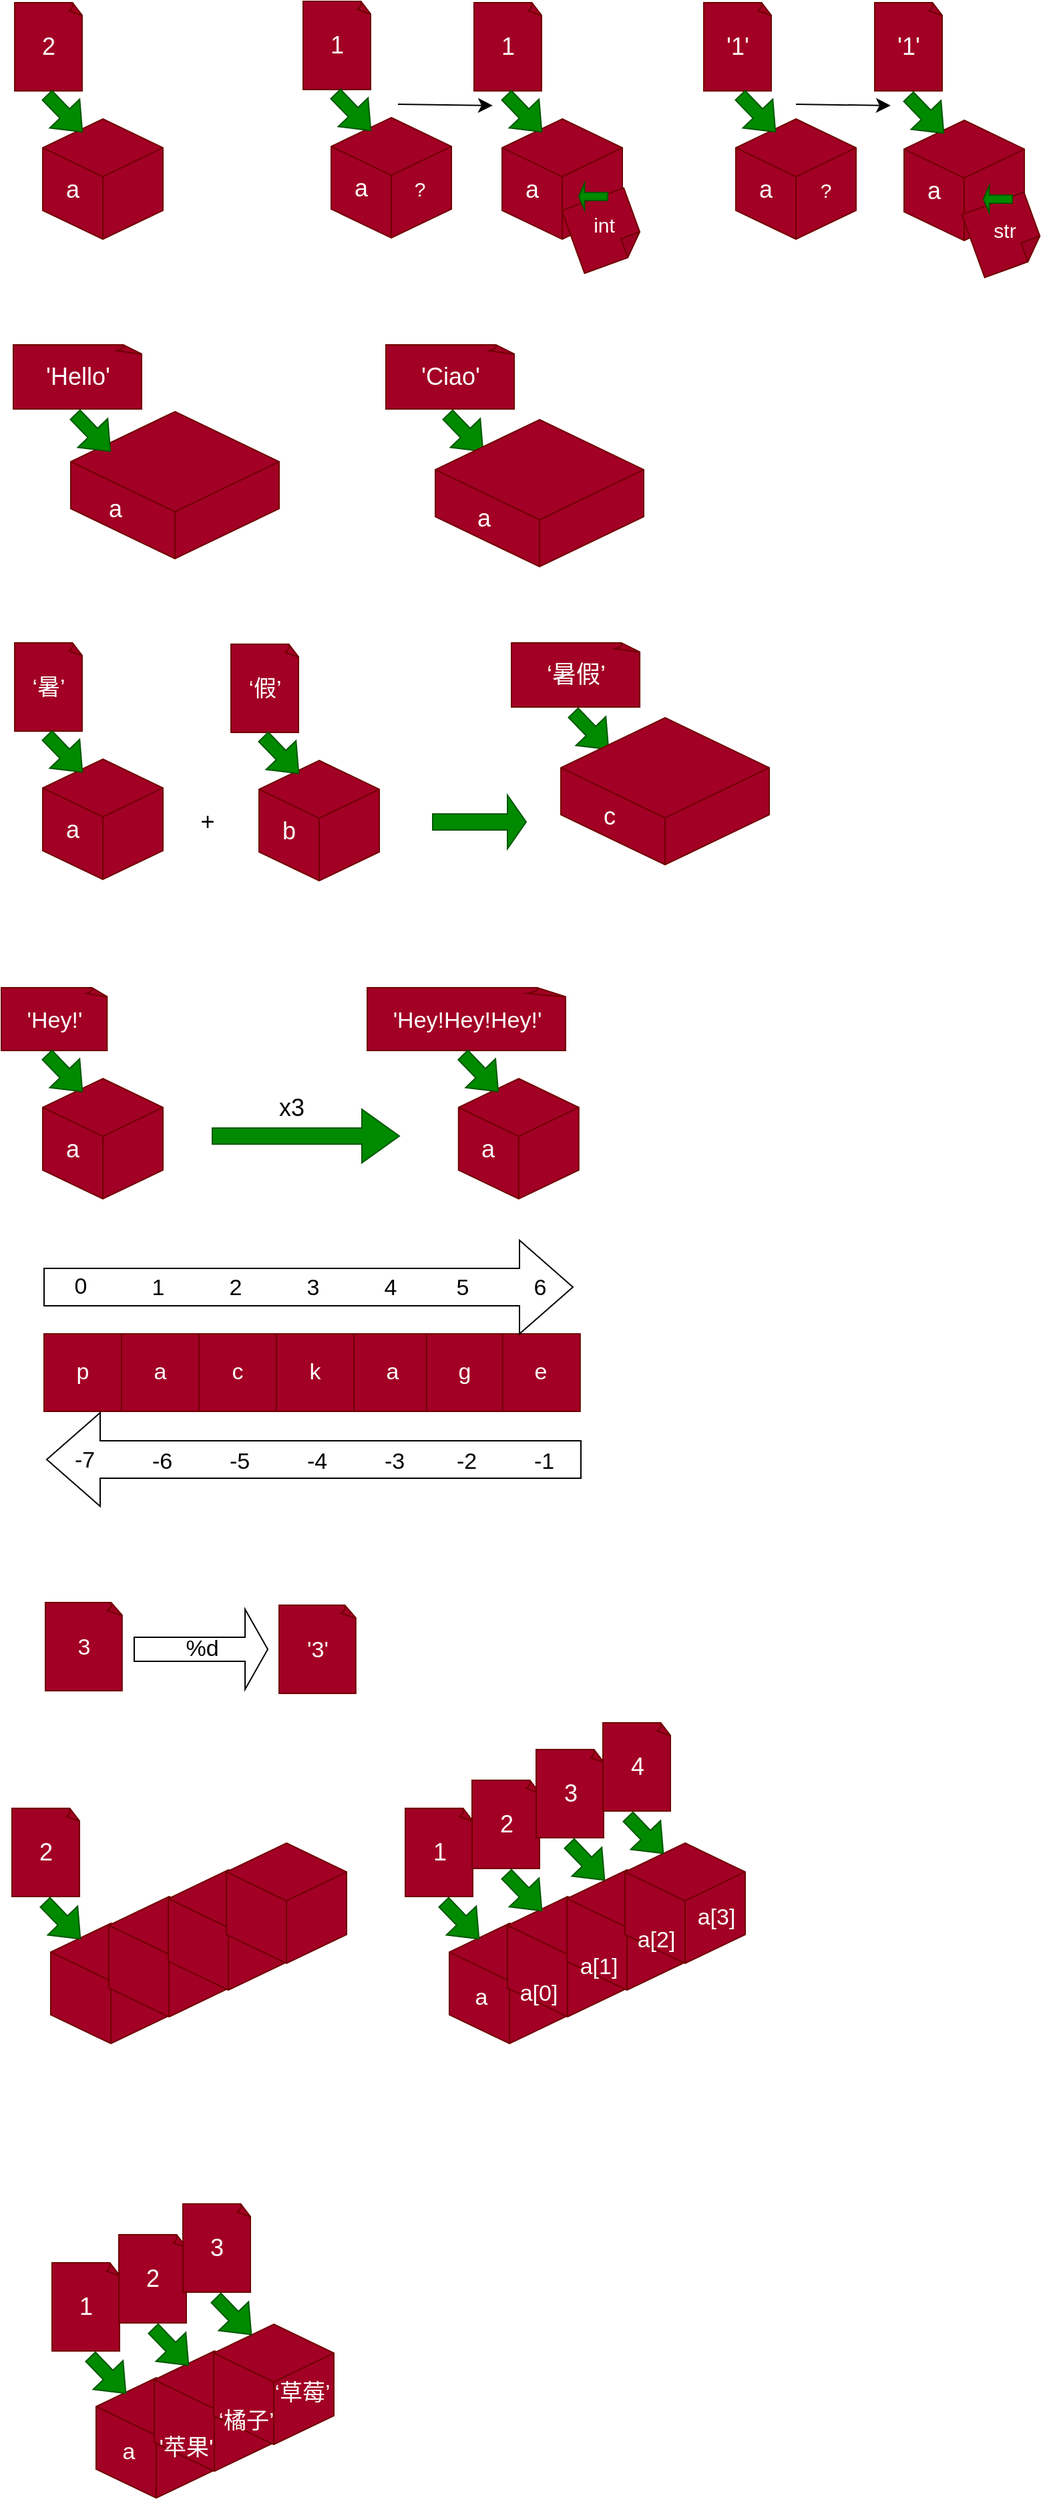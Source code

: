 <mxfile version="17.2.6" type="github">
  <diagram id="T38JOAnIJliRwvP2kSUj" name="Page-1">
    <mxGraphModel dx="933" dy="487" grid="1" gridSize="10" guides="1" tooltips="1" connect="1" arrows="1" fold="1" page="1" pageScale="1" pageWidth="850" pageHeight="1100" math="0" shadow="0">
      <root>
        <mxCell id="0" />
        <mxCell id="1" parent="0" />
        <mxCell id="K2Y_065a5s43qrwbfFkS-1" value="" style="html=1;whiteSpace=wrap;shape=isoCube2;backgroundOutline=1;isoAngle=15;fillColor=#a20025;strokeColor=#6F0000;fontColor=#ffffff;" parent="1" vertex="1">
          <mxGeometry x="63" y="90" width="90" height="90" as="geometry" />
        </mxCell>
        <mxCell id="K2Y_065a5s43qrwbfFkS-2" value="&lt;font style=&quot;font-size: 18px&quot; color=&quot;#ffffff&quot;&gt;a&lt;/font&gt;" style="text;html=1;resizable=0;autosize=1;align=center;verticalAlign=middle;points=[];fillColor=none;strokeColor=none;rounded=0;" parent="1" vertex="1">
          <mxGeometry x="70" y="133" width="30" height="20" as="geometry" />
        </mxCell>
        <mxCell id="K2Y_065a5s43qrwbfFkS-3" value="2" style="whiteSpace=wrap;html=1;shape=mxgraph.basic.document;fontSize=18;fillColor=#a20025;strokeColor=#6F0000;fontColor=#ffffff;" parent="1" vertex="1">
          <mxGeometry x="42" y="3" width="51" height="66" as="geometry" />
        </mxCell>
        <mxCell id="K2Y_065a5s43qrwbfFkS-6" value="" style="shape=flexArrow;endArrow=classic;html=1;rounded=0;fontSize=18;fillColor=#008a00;strokeColor=#005700;" parent="1" edge="1">
          <mxGeometry width="50" height="50" relative="1" as="geometry">
            <mxPoint x="66" y="72" as="sourcePoint" />
            <mxPoint x="93" y="100" as="targetPoint" />
          </mxGeometry>
        </mxCell>
        <mxCell id="K2Y_065a5s43qrwbfFkS-8" value="" style="html=1;whiteSpace=wrap;shape=isoCube2;backgroundOutline=1;isoAngle=15;fillColor=#a20025;strokeColor=#6F0000;fontColor=#ffffff;" parent="1" vertex="1">
          <mxGeometry x="279" y="89" width="90" height="90" as="geometry" />
        </mxCell>
        <mxCell id="K2Y_065a5s43qrwbfFkS-9" value="&lt;font style=&quot;font-size: 18px&quot; color=&quot;#ffffff&quot;&gt;a&lt;/font&gt;" style="text;html=1;resizable=0;autosize=1;align=center;verticalAlign=middle;points=[];fillColor=none;strokeColor=none;rounded=0;" parent="1" vertex="1">
          <mxGeometry x="286" y="132" width="30" height="20" as="geometry" />
        </mxCell>
        <mxCell id="K2Y_065a5s43qrwbfFkS-10" value="1" style="whiteSpace=wrap;html=1;shape=mxgraph.basic.document;fontSize=18;fillColor=#a20025;strokeColor=#6F0000;fontColor=#ffffff;" parent="1" vertex="1">
          <mxGeometry x="258" y="2" width="51" height="66" as="geometry" />
        </mxCell>
        <mxCell id="K2Y_065a5s43qrwbfFkS-11" value="" style="shape=flexArrow;endArrow=classic;html=1;rounded=0;fontSize=18;fillColor=#008a00;strokeColor=#005700;" parent="1" edge="1">
          <mxGeometry width="50" height="50" relative="1" as="geometry">
            <mxPoint x="282" y="71" as="sourcePoint" />
            <mxPoint x="309" y="99" as="targetPoint" />
          </mxGeometry>
        </mxCell>
        <mxCell id="K2Y_065a5s43qrwbfFkS-12" value="" style="html=1;whiteSpace=wrap;shape=isoCube2;backgroundOutline=1;isoAngle=15;fillColor=#a20025;strokeColor=#6F0000;fontColor=#ffffff;" parent="1" vertex="1">
          <mxGeometry x="582" y="90" width="90" height="90" as="geometry" />
        </mxCell>
        <mxCell id="K2Y_065a5s43qrwbfFkS-13" value="&lt;font style=&quot;font-size: 18px&quot; color=&quot;#ffffff&quot;&gt;a&lt;/font&gt;" style="text;html=1;resizable=0;autosize=1;align=center;verticalAlign=middle;points=[];fillColor=none;strokeColor=none;rounded=0;" parent="1" vertex="1">
          <mxGeometry x="589" y="133" width="30" height="20" as="geometry" />
        </mxCell>
        <mxCell id="K2Y_065a5s43qrwbfFkS-14" value="&#39;1&#39;" style="whiteSpace=wrap;html=1;shape=mxgraph.basic.document;fontSize=18;fillColor=#a20025;strokeColor=#6F0000;fontColor=#ffffff;" parent="1" vertex="1">
          <mxGeometry x="558" y="3" width="51" height="66" as="geometry" />
        </mxCell>
        <mxCell id="K2Y_065a5s43qrwbfFkS-15" value="" style="shape=flexArrow;endArrow=classic;html=1;rounded=0;fontSize=18;fillColor=#008a00;strokeColor=#005700;" parent="1" edge="1">
          <mxGeometry width="50" height="50" relative="1" as="geometry">
            <mxPoint x="585" y="72" as="sourcePoint" />
            <mxPoint x="612" y="100" as="targetPoint" />
          </mxGeometry>
        </mxCell>
        <mxCell id="K2Y_065a5s43qrwbfFkS-17" value="&lt;font color=&quot;#ffffff&quot;&gt;&lt;span style=&quot;font-size: 18px&quot;&gt;&lt;sup&gt;?&lt;/sup&gt;&lt;/span&gt;&lt;/font&gt;" style="text;html=1;resizable=0;autosize=1;align=center;verticalAlign=middle;points=[];fillColor=none;strokeColor=none;rounded=0;" parent="1" vertex="1">
          <mxGeometry x="335" y="132" width="20" height="30" as="geometry" />
        </mxCell>
        <mxCell id="K2Y_065a5s43qrwbfFkS-18" value="&lt;font color=&quot;#ffffff&quot;&gt;&lt;span style=&quot;font-size: 18px&quot;&gt;&lt;sup&gt;?&lt;/sup&gt;&lt;/span&gt;&lt;/font&gt;" style="text;html=1;resizable=0;autosize=1;align=center;verticalAlign=middle;points=[];fillColor=none;strokeColor=none;rounded=0;" parent="1" vertex="1">
          <mxGeometry x="639" y="133" width="20" height="30" as="geometry" />
        </mxCell>
        <mxCell id="K2Y_065a5s43qrwbfFkS-19" value="" style="html=1;whiteSpace=wrap;shape=isoCube2;backgroundOutline=1;isoAngle=15;fillColor=#a20025;strokeColor=#6F0000;fontColor=#ffffff;" parent="1" vertex="1">
          <mxGeometry x="407" y="90" width="90" height="90" as="geometry" />
        </mxCell>
        <mxCell id="K2Y_065a5s43qrwbfFkS-20" value="&lt;font style=&quot;font-size: 18px&quot; color=&quot;#ffffff&quot;&gt;a&lt;/font&gt;" style="text;html=1;resizable=0;autosize=1;align=center;verticalAlign=middle;points=[];fillColor=none;strokeColor=none;rounded=0;" parent="1" vertex="1">
          <mxGeometry x="414" y="133" width="30" height="20" as="geometry" />
        </mxCell>
        <mxCell id="K2Y_065a5s43qrwbfFkS-21" value="1" style="whiteSpace=wrap;html=1;shape=mxgraph.basic.document;fontSize=18;fillColor=#a20025;strokeColor=#6F0000;fontColor=#ffffff;" parent="1" vertex="1">
          <mxGeometry x="386" y="3" width="51" height="66" as="geometry" />
        </mxCell>
        <mxCell id="K2Y_065a5s43qrwbfFkS-22" value="" style="shape=flexArrow;endArrow=classic;html=1;rounded=0;fontSize=18;fillColor=#008a00;strokeColor=#005700;" parent="1" edge="1">
          <mxGeometry width="50" height="50" relative="1" as="geometry">
            <mxPoint x="410" y="72" as="sourcePoint" />
            <mxPoint x="437" y="100" as="targetPoint" />
          </mxGeometry>
        </mxCell>
        <mxCell id="K2Y_065a5s43qrwbfFkS-24" value="" style="shape=note;whiteSpace=wrap;html=1;backgroundOutline=1;darkOpacity=0.05;fontSize=18;fontColor=#ffffff;rotation=70;size=15;fillColor=#a20025;strokeColor=#6F0000;" parent="1" vertex="1">
          <mxGeometry x="458.4" y="148.88" width="50" height="49.41" as="geometry" />
        </mxCell>
        <mxCell id="K2Y_065a5s43qrwbfFkS-25" value="&lt;font color=&quot;#ffffff&quot;&gt;&lt;span style=&quot;font-size: 18px&quot;&gt;&lt;sup&gt;int&lt;/sup&gt;&lt;/span&gt;&lt;/font&gt;" style="text;html=1;resizable=0;autosize=1;align=center;verticalAlign=middle;points=[];fillColor=none;strokeColor=none;rounded=0;" parent="1" vertex="1">
          <mxGeometry x="468.4" y="158.59" width="30" height="30" as="geometry" />
        </mxCell>
        <mxCell id="K2Y_065a5s43qrwbfFkS-27" value="" style="html=1;whiteSpace=wrap;shape=isoCube2;backgroundOutline=1;isoAngle=15;fillColor=#a20025;strokeColor=#6F0000;fontColor=#ffffff;" parent="1" vertex="1">
          <mxGeometry x="708" y="91" width="90" height="90" as="geometry" />
        </mxCell>
        <mxCell id="K2Y_065a5s43qrwbfFkS-28" value="&lt;font style=&quot;font-size: 18px&quot; color=&quot;#ffffff&quot;&gt;a&lt;/font&gt;" style="text;html=1;resizable=0;autosize=1;align=center;verticalAlign=middle;points=[];fillColor=none;strokeColor=none;rounded=0;" parent="1" vertex="1">
          <mxGeometry x="715" y="134" width="30" height="20" as="geometry" />
        </mxCell>
        <mxCell id="K2Y_065a5s43qrwbfFkS-29" value="&#39;1&#39;" style="whiteSpace=wrap;html=1;shape=mxgraph.basic.document;fontSize=18;fillColor=#a20025;strokeColor=#6F0000;fontColor=#ffffff;" parent="1" vertex="1">
          <mxGeometry x="686" y="3" width="51" height="66" as="geometry" />
        </mxCell>
        <mxCell id="K2Y_065a5s43qrwbfFkS-30" value="" style="shape=flexArrow;endArrow=classic;html=1;rounded=0;fontSize=18;fillColor=#008a00;strokeColor=#005700;" parent="1" edge="1">
          <mxGeometry width="50" height="50" relative="1" as="geometry">
            <mxPoint x="711" y="73" as="sourcePoint" />
            <mxPoint x="738" y="101" as="targetPoint" />
          </mxGeometry>
        </mxCell>
        <mxCell id="K2Y_065a5s43qrwbfFkS-32" value="&lt;font color=&quot;#ffffff&quot;&gt;&lt;span style=&quot;font-size: 18px&quot;&gt;&lt;sup&gt;str&lt;/sup&gt;&lt;/span&gt;&lt;/font&gt;" style="text;html=1;resizable=0;autosize=1;align=center;verticalAlign=middle;points=[];fillColor=none;strokeColor=none;rounded=0;" parent="1" vertex="1">
          <mxGeometry x="768" y="162.29" width="30" height="30" as="geometry" />
        </mxCell>
        <mxCell id="K2Y_065a5s43qrwbfFkS-33" value="" style="shape=note;whiteSpace=wrap;html=1;backgroundOutline=1;darkOpacity=0.05;fontSize=18;fontColor=#ffffff;rotation=70;size=15;fillColor=#a20025;strokeColor=#6F0000;" parent="1" vertex="1">
          <mxGeometry x="758" y="152" width="50" height="49.41" as="geometry" />
        </mxCell>
        <mxCell id="K2Y_065a5s43qrwbfFkS-34" value="&lt;font color=&quot;#ffffff&quot;&gt;&lt;span style=&quot;font-size: 18px&quot;&gt;&lt;sup&gt;str&lt;/sup&gt;&lt;/span&gt;&lt;/font&gt;" style="text;html=1;resizable=0;autosize=1;align=center;verticalAlign=middle;points=[];fillColor=none;strokeColor=none;rounded=0;" parent="1" vertex="1">
          <mxGeometry x="768" y="163" width="30" height="30" as="geometry" />
        </mxCell>
        <mxCell id="K2Y_065a5s43qrwbfFkS-36" value="" style="endArrow=classic;html=1;rounded=0;fontSize=18;fontColor=#FFFFFF;endSize=8;startSize=17;jumpSize=16;" parent="1" edge="1">
          <mxGeometry width="50" height="50" relative="1" as="geometry">
            <mxPoint x="329" y="79" as="sourcePoint" />
            <mxPoint x="400" y="80" as="targetPoint" />
            <Array as="points">
              <mxPoint x="329" y="79" />
            </Array>
          </mxGeometry>
        </mxCell>
        <mxCell id="K2Y_065a5s43qrwbfFkS-38" value="" style="endArrow=classic;html=1;rounded=0;fontSize=18;fontColor=#FFFFFF;endSize=8;startSize=17;jumpSize=16;" parent="1" edge="1">
          <mxGeometry width="50" height="50" relative="1" as="geometry">
            <mxPoint x="627" y="79" as="sourcePoint" />
            <mxPoint x="698" y="80" as="targetPoint" />
            <Array as="points">
              <mxPoint x="627" y="79" />
            </Array>
          </mxGeometry>
        </mxCell>
        <mxCell id="K2Y_065a5s43qrwbfFkS-41" value="" style="shape=singleArrow;direction=west;whiteSpace=wrap;html=1;fontSize=18;fontColor=#ffffff;strokeWidth=1;fillColor=#008a00;strokeColor=#005700;" parent="1" vertex="1">
          <mxGeometry x="464.4" y="138" width="21.6" height="20" as="geometry" />
        </mxCell>
        <mxCell id="K2Y_065a5s43qrwbfFkS-42" value="" style="shape=singleArrow;direction=west;whiteSpace=wrap;html=1;fontSize=18;fontColor=#ffffff;strokeWidth=1;fillColor=#008a00;strokeColor=#005700;" parent="1" vertex="1">
          <mxGeometry x="767.4" y="140" width="21.6" height="20" as="geometry" />
        </mxCell>
        <mxCell id="K2Y_065a5s43qrwbfFkS-43" value="" style="html=1;whiteSpace=wrap;shape=isoCube2;backgroundOutline=1;isoAngle=15;fillColor=#a20025;strokeColor=#6F0000;fontColor=#ffffff;" parent="1" vertex="1">
          <mxGeometry x="84" y="309" width="156" height="110" as="geometry" />
        </mxCell>
        <mxCell id="K2Y_065a5s43qrwbfFkS-44" value="&lt;font style=&quot;font-size: 18px&quot; color=&quot;#ffffff&quot;&gt;a&lt;/font&gt;" style="text;html=1;resizable=0;autosize=1;align=center;verticalAlign=middle;points=[];fillColor=none;strokeColor=none;rounded=0;" parent="1" vertex="1">
          <mxGeometry x="102" y="372" width="30" height="20" as="geometry" />
        </mxCell>
        <mxCell id="K2Y_065a5s43qrwbfFkS-45" value="&#39;Hello&#39;" style="whiteSpace=wrap;html=1;shape=mxgraph.basic.document;fontSize=18;fillColor=#a20025;strokeColor=#6F0000;fontColor=#ffffff;" parent="1" vertex="1">
          <mxGeometry x="41" y="259" width="97" height="48" as="geometry" />
        </mxCell>
        <mxCell id="K2Y_065a5s43qrwbfFkS-46" value="" style="shape=flexArrow;endArrow=classic;html=1;rounded=0;fontSize=18;fillColor=#008a00;strokeColor=#005700;" parent="1" edge="1">
          <mxGeometry width="50" height="50" relative="1" as="geometry">
            <mxPoint x="87" y="311" as="sourcePoint" />
            <mxPoint x="114" y="339" as="targetPoint" />
          </mxGeometry>
        </mxCell>
        <mxCell id="K2Y_065a5s43qrwbfFkS-50" value="" style="shape=flexArrow;endArrow=classic;html=1;rounded=0;fontSize=18;fillColor=#008a00;strokeColor=#005700;" parent="1" edge="1">
          <mxGeometry width="50" height="50" relative="1" as="geometry">
            <mxPoint x="366" y="311" as="sourcePoint" />
            <mxPoint x="393" y="339" as="targetPoint" />
          </mxGeometry>
        </mxCell>
        <mxCell id="K2Y_065a5s43qrwbfFkS-51" value="" style="html=1;whiteSpace=wrap;shape=isoCube2;backgroundOutline=1;isoAngle=15;fillColor=#a20025;strokeColor=#6F0000;fontColor=#ffffff;" parent="1" vertex="1">
          <mxGeometry x="357" y="315" width="156" height="110" as="geometry" />
        </mxCell>
        <mxCell id="K2Y_065a5s43qrwbfFkS-52" value="&lt;font style=&quot;font-size: 18px&quot; color=&quot;#ffffff&quot;&gt;a&lt;/font&gt;" style="text;html=1;resizable=0;autosize=1;align=center;verticalAlign=middle;points=[];fillColor=none;strokeColor=none;rounded=0;" parent="1" vertex="1">
          <mxGeometry x="378" y="379" width="30" height="20" as="geometry" />
        </mxCell>
        <mxCell id="K2Y_065a5s43qrwbfFkS-54" value="&#39;Ciao&#39;" style="whiteSpace=wrap;html=1;shape=mxgraph.basic.document;fontSize=18;fillColor=#a20025;strokeColor=#6F0000;fontColor=#ffffff;" parent="1" vertex="1">
          <mxGeometry x="320" y="259" width="97" height="48" as="geometry" />
        </mxCell>
        <mxCell id="K2Y_065a5s43qrwbfFkS-55" value="" style="html=1;whiteSpace=wrap;shape=isoCube2;backgroundOutline=1;isoAngle=15;fillColor=#a20025;strokeColor=#6F0000;fontColor=#ffffff;" parent="1" vertex="1">
          <mxGeometry x="63" y="569" width="90" height="90" as="geometry" />
        </mxCell>
        <mxCell id="K2Y_065a5s43qrwbfFkS-56" value="&lt;font style=&quot;font-size: 18px&quot; color=&quot;#ffffff&quot;&gt;a&lt;/font&gt;" style="text;html=1;resizable=0;autosize=1;align=center;verticalAlign=middle;points=[];fillColor=none;strokeColor=none;rounded=0;" parent="1" vertex="1">
          <mxGeometry x="70" y="612" width="30" height="20" as="geometry" />
        </mxCell>
        <mxCell id="K2Y_065a5s43qrwbfFkS-57" value="&lt;font style=&quot;font-size: 17px&quot;&gt;‘暑’&lt;/font&gt;" style="whiteSpace=wrap;html=1;shape=mxgraph.basic.document;fontSize=18;fillColor=#a20025;strokeColor=#6F0000;fontColor=#ffffff;" parent="1" vertex="1">
          <mxGeometry x="42" y="482" width="51" height="66" as="geometry" />
        </mxCell>
        <mxCell id="K2Y_065a5s43qrwbfFkS-58" value="" style="shape=flexArrow;endArrow=classic;html=1;rounded=0;fontSize=18;fillColor=#008a00;strokeColor=#005700;" parent="1" edge="1">
          <mxGeometry width="50" height="50" relative="1" as="geometry">
            <mxPoint x="66" y="551" as="sourcePoint" />
            <mxPoint x="93" y="579" as="targetPoint" />
          </mxGeometry>
        </mxCell>
        <mxCell id="K2Y_065a5s43qrwbfFkS-59" value="" style="html=1;whiteSpace=wrap;shape=isoCube2;backgroundOutline=1;isoAngle=15;fillColor=#a20025;strokeColor=#6F0000;fontColor=#ffffff;" parent="1" vertex="1">
          <mxGeometry x="225" y="570" width="90" height="90" as="geometry" />
        </mxCell>
        <mxCell id="K2Y_065a5s43qrwbfFkS-60" value="&lt;font style=&quot;font-size: 18px&quot; color=&quot;#ffffff&quot;&gt;b&lt;/font&gt;" style="text;html=1;resizable=0;autosize=1;align=center;verticalAlign=middle;points=[];fillColor=none;strokeColor=none;rounded=0;" parent="1" vertex="1">
          <mxGeometry x="232" y="613" width="30" height="20" as="geometry" />
        </mxCell>
        <mxCell id="K2Y_065a5s43qrwbfFkS-61" value="&lt;font style=&quot;font-size: 17px&quot;&gt;‘假’&lt;/font&gt;" style="whiteSpace=wrap;html=1;shape=mxgraph.basic.document;fontSize=18;fillColor=#a20025;strokeColor=#6F0000;fontColor=#ffffff;" parent="1" vertex="1">
          <mxGeometry x="204" y="483" width="51" height="66" as="geometry" />
        </mxCell>
        <mxCell id="K2Y_065a5s43qrwbfFkS-62" value="" style="shape=flexArrow;endArrow=classic;html=1;rounded=0;fontSize=18;fillColor=#008a00;strokeColor=#005700;" parent="1" edge="1">
          <mxGeometry width="50" height="50" relative="1" as="geometry">
            <mxPoint x="228" y="552" as="sourcePoint" />
            <mxPoint x="255" y="580" as="targetPoint" />
          </mxGeometry>
        </mxCell>
        <mxCell id="K2Y_065a5s43qrwbfFkS-63" value="&lt;font style=&quot;font-size: 18px&quot;&gt;+&lt;/font&gt;" style="text;html=1;resizable=0;autosize=1;align=center;verticalAlign=middle;points=[];fillColor=none;strokeColor=none;rounded=0;" parent="1" vertex="1">
          <mxGeometry x="171" y="606" width="30" height="20" as="geometry" />
        </mxCell>
        <mxCell id="K2Y_065a5s43qrwbfFkS-64" value="" style="shape=flexArrow;endArrow=classic;html=1;rounded=0;fontSize=18;fillColor=#008a00;strokeColor=#005700;" parent="1" edge="1">
          <mxGeometry width="50" height="50" relative="1" as="geometry">
            <mxPoint x="460" y="534" as="sourcePoint" />
            <mxPoint x="487" y="562" as="targetPoint" />
          </mxGeometry>
        </mxCell>
        <mxCell id="K2Y_065a5s43qrwbfFkS-65" value="" style="html=1;whiteSpace=wrap;shape=isoCube2;backgroundOutline=1;isoAngle=15;fillColor=#a20025;strokeColor=#6F0000;fontColor=#ffffff;" parent="1" vertex="1">
          <mxGeometry x="451" y="538" width="156" height="110" as="geometry" />
        </mxCell>
        <mxCell id="K2Y_065a5s43qrwbfFkS-66" value="&lt;font style=&quot;font-size: 18px&quot; color=&quot;#ffffff&quot;&gt;c&lt;/font&gt;" style="text;html=1;resizable=0;autosize=1;align=center;verticalAlign=middle;points=[];fillColor=none;strokeColor=none;rounded=0;" parent="1" vertex="1">
          <mxGeometry x="477" y="602" width="20" height="20" as="geometry" />
        </mxCell>
        <mxCell id="K2Y_065a5s43qrwbfFkS-67" value="‘暑假’" style="whiteSpace=wrap;html=1;shape=mxgraph.basic.document;fontSize=18;fillColor=#a20025;strokeColor=#6F0000;fontColor=#ffffff;" parent="1" vertex="1">
          <mxGeometry x="414" y="482" width="97" height="48" as="geometry" />
        </mxCell>
        <mxCell id="K2Y_065a5s43qrwbfFkS-69" value="" style="shape=singleArrow;whiteSpace=wrap;html=1;fontSize=17;fontColor=#ffffff;strokeWidth=1;fillColor=#008a00;strokeColor=#005700;" parent="1" vertex="1">
          <mxGeometry x="355" y="596" width="70" height="40" as="geometry" />
        </mxCell>
        <mxCell id="K2Y_065a5s43qrwbfFkS-70" value="" style="html=1;whiteSpace=wrap;shape=isoCube2;backgroundOutline=1;isoAngle=15;fillColor=#a20025;strokeColor=#6F0000;fontColor=#ffffff;" parent="1" vertex="1">
          <mxGeometry x="63" y="808" width="90" height="90" as="geometry" />
        </mxCell>
        <mxCell id="K2Y_065a5s43qrwbfFkS-71" value="&lt;font style=&quot;font-size: 18px&quot; color=&quot;#ffffff&quot;&gt;a&lt;/font&gt;" style="text;html=1;resizable=0;autosize=1;align=center;verticalAlign=middle;points=[];fillColor=none;strokeColor=none;rounded=0;" parent="1" vertex="1">
          <mxGeometry x="70" y="851" width="30" height="20" as="geometry" />
        </mxCell>
        <mxCell id="K2Y_065a5s43qrwbfFkS-72" value="&lt;font style=&quot;font-size: 17px&quot;&gt;&#39;Hey!&#39;&lt;/font&gt;" style="whiteSpace=wrap;html=1;shape=mxgraph.basic.document;fontSize=18;fillColor=#a20025;strokeColor=#6F0000;fontColor=#ffffff;" parent="1" vertex="1">
          <mxGeometry x="32" y="740" width="80" height="47" as="geometry" />
        </mxCell>
        <mxCell id="K2Y_065a5s43qrwbfFkS-73" value="" style="shape=flexArrow;endArrow=classic;html=1;rounded=0;fontSize=18;fillColor=#008a00;strokeColor=#005700;" parent="1" edge="1">
          <mxGeometry width="50" height="50" relative="1" as="geometry">
            <mxPoint x="66" y="790" as="sourcePoint" />
            <mxPoint x="93" y="818" as="targetPoint" />
          </mxGeometry>
        </mxCell>
        <mxCell id="K2Y_065a5s43qrwbfFkS-75" value="" style="html=1;whiteSpace=wrap;shape=isoCube2;backgroundOutline=1;isoAngle=15;fillColor=#a20025;strokeColor=#6F0000;fontColor=#ffffff;" parent="1" vertex="1">
          <mxGeometry x="374.4" y="808" width="90" height="90" as="geometry" />
        </mxCell>
        <mxCell id="K2Y_065a5s43qrwbfFkS-76" value="&lt;font style=&quot;font-size: 18px&quot; color=&quot;#ffffff&quot;&gt;a&lt;/font&gt;" style="text;html=1;resizable=0;autosize=1;align=center;verticalAlign=middle;points=[];fillColor=none;strokeColor=none;rounded=0;" parent="1" vertex="1">
          <mxGeometry x="381.4" y="851" width="30" height="20" as="geometry" />
        </mxCell>
        <mxCell id="K2Y_065a5s43qrwbfFkS-77" value="&lt;font style=&quot;font-size: 17px&quot;&gt;&#39;Hey!&lt;/font&gt;&lt;span style=&quot;font-size: 17px&quot;&gt;Hey!&lt;/span&gt;&lt;span style=&quot;font-size: 17px&quot;&gt;Hey!&#39;&lt;/span&gt;" style="whiteSpace=wrap;html=1;shape=mxgraph.basic.document;fontSize=18;fillColor=#a20025;strokeColor=#6F0000;fontColor=#ffffff;" parent="1" vertex="1">
          <mxGeometry x="306" y="740" width="150" height="47" as="geometry" />
        </mxCell>
        <mxCell id="K2Y_065a5s43qrwbfFkS-78" value="" style="shape=flexArrow;endArrow=classic;html=1;rounded=0;fontSize=18;fillColor=#008a00;strokeColor=#005700;" parent="1" edge="1">
          <mxGeometry width="50" height="50" relative="1" as="geometry">
            <mxPoint x="377.4" y="790" as="sourcePoint" />
            <mxPoint x="404.4" y="818" as="targetPoint" />
          </mxGeometry>
        </mxCell>
        <mxCell id="K2Y_065a5s43qrwbfFkS-79" value="" style="shape=singleArrow;whiteSpace=wrap;html=1;fontSize=17;fontColor=#ffffff;strokeWidth=1;fillColor=#008a00;strokeColor=#005700;" parent="1" vertex="1">
          <mxGeometry x="190" y="831" width="140" height="40" as="geometry" />
        </mxCell>
        <mxCell id="K2Y_065a5s43qrwbfFkS-80" value="&lt;font style=&quot;font-size: 18px&quot;&gt;x3&lt;/font&gt;" style="text;html=1;resizable=0;autosize=1;align=center;verticalAlign=middle;points=[];fillColor=none;strokeColor=none;rounded=0;" parent="1" vertex="1">
          <mxGeometry x="234" y="820" width="30" height="20" as="geometry" />
        </mxCell>
        <mxCell id="K2Y_065a5s43qrwbfFkS-81" value="p" style="whiteSpace=wrap;html=1;aspect=fixed;fontSize=17;fontColor=#ffffff;strokeWidth=1;fillColor=#a20025;strokeColor=#6F0000;" parent="1" vertex="1">
          <mxGeometry x="64" y="999" width="58" height="58" as="geometry" />
        </mxCell>
        <mxCell id="K2Y_065a5s43qrwbfFkS-82" value="a" style="whiteSpace=wrap;html=1;aspect=fixed;fontSize=17;fontColor=#ffffff;strokeWidth=1;fillColor=#a20025;strokeColor=#6F0000;" parent="1" vertex="1">
          <mxGeometry x="122" y="999" width="58" height="58" as="geometry" />
        </mxCell>
        <mxCell id="K2Y_065a5s43qrwbfFkS-83" value="c" style="whiteSpace=wrap;html=1;aspect=fixed;fontSize=17;fontColor=#ffffff;strokeWidth=1;fillColor=#a20025;strokeColor=#6F0000;" parent="1" vertex="1">
          <mxGeometry x="180" y="999" width="58" height="58" as="geometry" />
        </mxCell>
        <mxCell id="K2Y_065a5s43qrwbfFkS-84" value="k" style="whiteSpace=wrap;html=1;aspect=fixed;fontSize=17;fontColor=#ffffff;strokeWidth=1;fillColor=#a20025;strokeColor=#6F0000;" parent="1" vertex="1">
          <mxGeometry x="238" y="999" width="58" height="58" as="geometry" />
        </mxCell>
        <mxCell id="K2Y_065a5s43qrwbfFkS-85" value="a" style="whiteSpace=wrap;html=1;aspect=fixed;fontSize=17;fontColor=#ffffff;strokeWidth=1;fillColor=#a20025;strokeColor=#6F0000;" parent="1" vertex="1">
          <mxGeometry x="296" y="999" width="58" height="58" as="geometry" />
        </mxCell>
        <mxCell id="K2Y_065a5s43qrwbfFkS-86" value="g" style="whiteSpace=wrap;html=1;aspect=fixed;fontSize=17;fontColor=#ffffff;strokeWidth=1;fillColor=#a20025;strokeColor=#6F0000;" parent="1" vertex="1">
          <mxGeometry x="350.4" y="999" width="58" height="58" as="geometry" />
        </mxCell>
        <mxCell id="K2Y_065a5s43qrwbfFkS-87" value="e" style="whiteSpace=wrap;html=1;aspect=fixed;fontSize=17;fontColor=#ffffff;strokeWidth=1;fillColor=#a20025;strokeColor=#6F0000;" parent="1" vertex="1">
          <mxGeometry x="407.4" y="999" width="58" height="58" as="geometry" />
        </mxCell>
        <mxCell id="K2Y_065a5s43qrwbfFkS-91" value="" style="html=1;shadow=0;dashed=0;align=center;verticalAlign=middle;shape=mxgraph.arrows2.arrow;dy=0.6;dx=40;notch=0;fontSize=17;fontColor=#000000;strokeWidth=1;fillColor=none;" parent="1" vertex="1">
          <mxGeometry x="64" y="929" width="396" height="70" as="geometry" />
        </mxCell>
        <mxCell id="K2Y_065a5s43qrwbfFkS-92" value="" style="html=1;shadow=0;dashed=0;align=center;verticalAlign=middle;shape=mxgraph.arrows2.arrow;dy=0.6;dx=40;flipH=1;notch=0;fontSize=17;fontColor=#000000;strokeWidth=1;" parent="1" vertex="1">
          <mxGeometry x="66" y="1058" width="400" height="70" as="geometry" />
        </mxCell>
        <mxCell id="K2Y_065a5s43qrwbfFkS-93" value="0" style="text;html=1;resizable=0;autosize=1;align=center;verticalAlign=middle;points=[];fillColor=none;strokeColor=none;rounded=0;fontSize=17;fontColor=#000000;" parent="1" vertex="1">
          <mxGeometry x="80.5" y="949" width="20" height="30" as="geometry" />
        </mxCell>
        <mxCell id="K2Y_065a5s43qrwbfFkS-94" value="1" style="text;html=1;resizable=0;autosize=1;align=center;verticalAlign=middle;points=[];fillColor=none;strokeColor=none;rounded=0;fontSize=17;fontColor=#000000;" parent="1" vertex="1">
          <mxGeometry x="138.5" y="950" width="20" height="30" as="geometry" />
        </mxCell>
        <mxCell id="K2Y_065a5s43qrwbfFkS-95" value="2" style="text;html=1;resizable=0;autosize=1;align=center;verticalAlign=middle;points=[];fillColor=none;strokeColor=none;rounded=0;fontSize=17;fontColor=#000000;" parent="1" vertex="1">
          <mxGeometry x="196.5" y="950" width="20" height="30" as="geometry" />
        </mxCell>
        <mxCell id="K2Y_065a5s43qrwbfFkS-96" value="3" style="text;html=1;resizable=0;autosize=1;align=center;verticalAlign=middle;points=[];fillColor=none;strokeColor=none;rounded=0;fontSize=17;fontColor=#000000;" parent="1" vertex="1">
          <mxGeometry x="254.5" y="950" width="20" height="30" as="geometry" />
        </mxCell>
        <mxCell id="K2Y_065a5s43qrwbfFkS-97" value="4" style="text;html=1;resizable=0;autosize=1;align=center;verticalAlign=middle;points=[];fillColor=none;strokeColor=none;rounded=0;fontSize=17;fontColor=#000000;" parent="1" vertex="1">
          <mxGeometry x="312.5" y="950" width="20" height="30" as="geometry" />
        </mxCell>
        <mxCell id="K2Y_065a5s43qrwbfFkS-98" value="5" style="text;html=1;resizable=0;autosize=1;align=center;verticalAlign=middle;points=[];fillColor=none;strokeColor=none;rounded=0;fontSize=17;fontColor=#000000;" parent="1" vertex="1">
          <mxGeometry x="366.5" y="950" width="20" height="30" as="geometry" />
        </mxCell>
        <mxCell id="K2Y_065a5s43qrwbfFkS-99" value="6" style="text;html=1;resizable=0;autosize=1;align=center;verticalAlign=middle;points=[];fillColor=none;strokeColor=none;rounded=0;fontSize=17;fontColor=#000000;" parent="1" vertex="1">
          <mxGeometry x="425" y="950" width="20" height="30" as="geometry" />
        </mxCell>
        <mxCell id="K2Y_065a5s43qrwbfFkS-100" value="-7" style="text;html=1;resizable=0;autosize=1;align=center;verticalAlign=middle;points=[];fillColor=none;strokeColor=none;rounded=0;fontSize=17;fontColor=#000000;" parent="1" vertex="1">
          <mxGeometry x="78.5" y="1079" width="30" height="30" as="geometry" />
        </mxCell>
        <mxCell id="K2Y_065a5s43qrwbfFkS-101" value="-6" style="text;html=1;resizable=0;autosize=1;align=center;verticalAlign=middle;points=[];fillColor=none;strokeColor=none;rounded=0;fontSize=17;fontColor=#000000;" parent="1" vertex="1">
          <mxGeometry x="136.5" y="1080" width="30" height="30" as="geometry" />
        </mxCell>
        <mxCell id="K2Y_065a5s43qrwbfFkS-102" value="-5" style="text;html=1;resizable=0;autosize=1;align=center;verticalAlign=middle;points=[];fillColor=none;strokeColor=none;rounded=0;fontSize=17;fontColor=#000000;" parent="1" vertex="1">
          <mxGeometry x="194.5" y="1080" width="30" height="30" as="geometry" />
        </mxCell>
        <mxCell id="K2Y_065a5s43qrwbfFkS-103" value="-4" style="text;html=1;resizable=0;autosize=1;align=center;verticalAlign=middle;points=[];fillColor=none;strokeColor=none;rounded=0;fontSize=17;fontColor=#000000;" parent="1" vertex="1">
          <mxGeometry x="252.5" y="1080" width="30" height="30" as="geometry" />
        </mxCell>
        <mxCell id="K2Y_065a5s43qrwbfFkS-104" value="-3" style="text;html=1;resizable=0;autosize=1;align=center;verticalAlign=middle;points=[];fillColor=none;strokeColor=none;rounded=0;fontSize=17;fontColor=#000000;" parent="1" vertex="1">
          <mxGeometry x="310.5" y="1080" width="30" height="30" as="geometry" />
        </mxCell>
        <mxCell id="K2Y_065a5s43qrwbfFkS-105" value="-2" style="text;html=1;resizable=0;autosize=1;align=center;verticalAlign=middle;points=[];fillColor=none;strokeColor=none;rounded=0;fontSize=17;fontColor=#000000;" parent="1" vertex="1">
          <mxGeometry x="364.5" y="1080" width="30" height="30" as="geometry" />
        </mxCell>
        <mxCell id="K2Y_065a5s43qrwbfFkS-106" value="-1" style="text;html=1;resizable=0;autosize=1;align=center;verticalAlign=middle;points=[];fillColor=none;strokeColor=none;rounded=0;fontSize=17;fontColor=#000000;" parent="1" vertex="1">
          <mxGeometry x="423" y="1080" width="30" height="30" as="geometry" />
        </mxCell>
        <mxCell id="K2Y_065a5s43qrwbfFkS-110" value="&lt;font style=&quot;font-size: 17px&quot;&gt;3&lt;/font&gt;" style="whiteSpace=wrap;html=1;shape=mxgraph.basic.document;fontSize=18;fillColor=#a20025;strokeColor=#6F0000;fontColor=#ffffff;" parent="1" vertex="1">
          <mxGeometry x="65" y="1200" width="58" height="66" as="geometry" />
        </mxCell>
        <mxCell id="K2Y_065a5s43qrwbfFkS-111" value="%d" style="html=1;shadow=0;dashed=0;align=center;verticalAlign=middle;shape=mxgraph.arrows2.arrow;dy=0.7;dx=17;notch=0;fontSize=17;fontColor=#000000;strokeWidth=1;fillColor=none;gradientColor=#ffffff;" parent="1" vertex="1">
          <mxGeometry x="131.5" y="1205" width="100" height="60" as="geometry" />
        </mxCell>
        <mxCell id="K2Y_065a5s43qrwbfFkS-112" value="&lt;font style=&quot;font-size: 17px&quot;&gt;&#39;3&#39;&lt;/font&gt;" style="whiteSpace=wrap;html=1;shape=mxgraph.basic.document;fontSize=18;fillColor=#a20025;strokeColor=#6F0000;fontColor=#ffffff;" parent="1" vertex="1">
          <mxGeometry x="240" y="1202" width="58" height="66" as="geometry" />
        </mxCell>
        <mxCell id="P3jrlNCNbD_zV1xF18dy-1" value="" style="html=1;whiteSpace=wrap;shape=isoCube2;backgroundOutline=1;isoAngle=15;fillColor=#a20025;strokeColor=#6F0000;fontColor=#ffffff;" vertex="1" parent="1">
          <mxGeometry x="69" y="1440" width="90" height="90" as="geometry" />
        </mxCell>
        <mxCell id="P3jrlNCNbD_zV1xF18dy-2" value="" style="html=1;whiteSpace=wrap;shape=isoCube2;backgroundOutline=1;isoAngle=15;fillColor=#a20025;strokeColor=#6F0000;fontColor=#ffffff;" vertex="1" parent="1">
          <mxGeometry x="112.5" y="1420" width="90" height="90" as="geometry" />
        </mxCell>
        <mxCell id="P3jrlNCNbD_zV1xF18dy-3" value="" style="html=1;whiteSpace=wrap;shape=isoCube2;backgroundOutline=1;isoAngle=15;fillColor=#a20025;strokeColor=#6F0000;fontColor=#ffffff;" vertex="1" parent="1">
          <mxGeometry x="157" y="1400" width="90" height="90" as="geometry" />
        </mxCell>
        <mxCell id="P3jrlNCNbD_zV1xF18dy-4" value="" style="html=1;whiteSpace=wrap;shape=isoCube2;backgroundOutline=1;isoAngle=15;fillColor=#a20025;strokeColor=#6F0000;fontColor=#ffffff;" vertex="1" parent="1">
          <mxGeometry x="200.5" y="1380" width="90" height="90" as="geometry" />
        </mxCell>
        <mxCell id="P3jrlNCNbD_zV1xF18dy-6" value="2" style="whiteSpace=wrap;html=1;shape=mxgraph.basic.document;fontSize=18;fillColor=#a20025;strokeColor=#6F0000;fontColor=#ffffff;" vertex="1" parent="1">
          <mxGeometry x="40" y="1354" width="51" height="66" as="geometry" />
        </mxCell>
        <mxCell id="P3jrlNCNbD_zV1xF18dy-7" value="" style="shape=flexArrow;endArrow=classic;html=1;rounded=0;fontSize=18;fillColor=#008a00;strokeColor=#005700;" edge="1" parent="1">
          <mxGeometry width="50" height="50" relative="1" as="geometry">
            <mxPoint x="64.5" y="1424" as="sourcePoint" />
            <mxPoint x="91.5" y="1452" as="targetPoint" />
          </mxGeometry>
        </mxCell>
        <mxCell id="P3jrlNCNbD_zV1xF18dy-8" value="" style="html=1;whiteSpace=wrap;shape=isoCube2;backgroundOutline=1;isoAngle=15;fillColor=#a20025;strokeColor=#6F0000;fontColor=#ffffff;" vertex="1" parent="1">
          <mxGeometry x="367.5" y="1440" width="90" height="90" as="geometry" />
        </mxCell>
        <mxCell id="P3jrlNCNbD_zV1xF18dy-9" value="" style="html=1;whiteSpace=wrap;shape=isoCube2;backgroundOutline=1;isoAngle=15;fillColor=#a20025;strokeColor=#6F0000;fontColor=#ffffff;" vertex="1" parent="1">
          <mxGeometry x="411" y="1420" width="90" height="90" as="geometry" />
        </mxCell>
        <mxCell id="P3jrlNCNbD_zV1xF18dy-10" value="" style="html=1;whiteSpace=wrap;shape=isoCube2;backgroundOutline=1;isoAngle=15;fillColor=#a20025;strokeColor=#6F0000;fontColor=#ffffff;" vertex="1" parent="1">
          <mxGeometry x="455.5" y="1400" width="90" height="90" as="geometry" />
        </mxCell>
        <mxCell id="P3jrlNCNbD_zV1xF18dy-11" value="" style="html=1;whiteSpace=wrap;shape=isoCube2;backgroundOutline=1;isoAngle=15;fillColor=#a20025;strokeColor=#6F0000;fontColor=#ffffff;" vertex="1" parent="1">
          <mxGeometry x="499" y="1380" width="90" height="90" as="geometry" />
        </mxCell>
        <mxCell id="P3jrlNCNbD_zV1xF18dy-12" value="1" style="whiteSpace=wrap;html=1;shape=mxgraph.basic.document;fontSize=18;fillColor=#a20025;strokeColor=#6F0000;fontColor=#ffffff;" vertex="1" parent="1">
          <mxGeometry x="334.5" y="1354" width="51" height="66" as="geometry" />
        </mxCell>
        <mxCell id="P3jrlNCNbD_zV1xF18dy-13" value="" style="shape=flexArrow;endArrow=classic;html=1;rounded=0;fontSize=18;fillColor=#008a00;strokeColor=#005700;" edge="1" parent="1">
          <mxGeometry width="50" height="50" relative="1" as="geometry">
            <mxPoint x="363" y="1424" as="sourcePoint" />
            <mxPoint x="390" y="1452" as="targetPoint" />
          </mxGeometry>
        </mxCell>
        <mxCell id="P3jrlNCNbD_zV1xF18dy-14" value="2" style="whiteSpace=wrap;html=1;shape=mxgraph.basic.document;fontSize=18;fillColor=#a20025;strokeColor=#6F0000;fontColor=#ffffff;" vertex="1" parent="1">
          <mxGeometry x="384.5" y="1333" width="51" height="66" as="geometry" />
        </mxCell>
        <mxCell id="P3jrlNCNbD_zV1xF18dy-15" value="" style="shape=flexArrow;endArrow=classic;html=1;rounded=0;fontSize=18;fillColor=#008a00;strokeColor=#005700;" edge="1" parent="1">
          <mxGeometry width="50" height="50" relative="1" as="geometry">
            <mxPoint x="410" y="1403" as="sourcePoint" />
            <mxPoint x="437" y="1431" as="targetPoint" />
          </mxGeometry>
        </mxCell>
        <mxCell id="P3jrlNCNbD_zV1xF18dy-16" value="3" style="whiteSpace=wrap;html=1;shape=mxgraph.basic.document;fontSize=18;fillColor=#a20025;strokeColor=#6F0000;fontColor=#ffffff;" vertex="1" parent="1">
          <mxGeometry x="432.5" y="1310" width="51" height="66" as="geometry" />
        </mxCell>
        <mxCell id="P3jrlNCNbD_zV1xF18dy-17" value="" style="shape=flexArrow;endArrow=classic;html=1;rounded=0;fontSize=18;fillColor=#008a00;strokeColor=#005700;" edge="1" parent="1">
          <mxGeometry width="50" height="50" relative="1" as="geometry">
            <mxPoint x="457" y="1380" as="sourcePoint" />
            <mxPoint x="484" y="1408" as="targetPoint" />
          </mxGeometry>
        </mxCell>
        <mxCell id="P3jrlNCNbD_zV1xF18dy-18" value="4" style="whiteSpace=wrap;html=1;shape=mxgraph.basic.document;fontSize=18;fillColor=#a20025;strokeColor=#6F0000;fontColor=#ffffff;" vertex="1" parent="1">
          <mxGeometry x="482.5" y="1290" width="51" height="66" as="geometry" />
        </mxCell>
        <mxCell id="P3jrlNCNbD_zV1xF18dy-19" value="" style="shape=flexArrow;endArrow=classic;html=1;rounded=0;fontSize=18;fillColor=#008a00;strokeColor=#005700;" edge="1" parent="1">
          <mxGeometry width="50" height="50" relative="1" as="geometry">
            <mxPoint x="501" y="1360" as="sourcePoint" />
            <mxPoint x="528" y="1388" as="targetPoint" />
          </mxGeometry>
        </mxCell>
        <mxCell id="P3jrlNCNbD_zV1xF18dy-20" value="&lt;font color=&quot;#ffffff&quot;&gt;a[0]&lt;/font&gt;" style="text;html=1;resizable=0;autosize=1;align=center;verticalAlign=middle;points=[];fillColor=none;strokeColor=none;rounded=0;fontSize=17;fontColor=#000000;" vertex="1" parent="1">
          <mxGeometry x="414" y="1478" width="40" height="30" as="geometry" />
        </mxCell>
        <mxCell id="P3jrlNCNbD_zV1xF18dy-21" value="&lt;font color=&quot;#ffffff&quot;&gt;a[1]&lt;/font&gt;" style="text;html=1;resizable=0;autosize=1;align=center;verticalAlign=middle;points=[];fillColor=none;strokeColor=none;rounded=0;fontSize=17;fontColor=#000000;" vertex="1" parent="1">
          <mxGeometry x="459" y="1458" width="40" height="30" as="geometry" />
        </mxCell>
        <mxCell id="P3jrlNCNbD_zV1xF18dy-22" value="&lt;font color=&quot;#ffffff&quot;&gt;a[2]&lt;/font&gt;" style="text;html=1;resizable=0;autosize=1;align=center;verticalAlign=middle;points=[];fillColor=none;strokeColor=none;rounded=0;fontSize=17;fontColor=#000000;" vertex="1" parent="1">
          <mxGeometry x="502" y="1438" width="40" height="30" as="geometry" />
        </mxCell>
        <mxCell id="P3jrlNCNbD_zV1xF18dy-23" value="&lt;font color=&quot;#ffffff&quot;&gt;a[3]&lt;/font&gt;" style="text;html=1;resizable=0;autosize=1;align=center;verticalAlign=middle;points=[];fillColor=none;strokeColor=none;rounded=0;fontSize=17;fontColor=#000000;" vertex="1" parent="1">
          <mxGeometry x="547" y="1421" width="40" height="30" as="geometry" />
        </mxCell>
        <mxCell id="P3jrlNCNbD_zV1xF18dy-24" value="&lt;font color=&quot;#ffffff&quot;&gt;a&lt;/font&gt;" style="text;html=1;resizable=0;autosize=1;align=center;verticalAlign=middle;points=[];fillColor=none;strokeColor=none;rounded=0;fontSize=17;fontColor=#000000;" vertex="1" parent="1">
          <mxGeometry x="381" y="1481" width="20" height="30" as="geometry" />
        </mxCell>
        <mxCell id="P3jrlNCNbD_zV1xF18dy-31" value="" style="html=1;whiteSpace=wrap;shape=isoCube2;backgroundOutline=1;isoAngle=15;fillColor=#a20025;strokeColor=#6F0000;fontColor=#ffffff;" vertex="1" parent="1">
          <mxGeometry x="103" y="1780" width="90" height="90" as="geometry" />
        </mxCell>
        <mxCell id="P3jrlNCNbD_zV1xF18dy-32" value="" style="html=1;whiteSpace=wrap;shape=isoCube2;backgroundOutline=1;isoAngle=15;fillColor=#a20025;strokeColor=#6F0000;fontColor=#ffffff;" vertex="1" parent="1">
          <mxGeometry x="146.5" y="1760" width="90" height="90" as="geometry" />
        </mxCell>
        <mxCell id="P3jrlNCNbD_zV1xF18dy-33" value="" style="html=1;whiteSpace=wrap;shape=isoCube2;backgroundOutline=1;isoAngle=15;fillColor=#a20025;strokeColor=#6F0000;fontColor=#ffffff;" vertex="1" parent="1">
          <mxGeometry x="191" y="1740" width="90" height="90" as="geometry" />
        </mxCell>
        <mxCell id="P3jrlNCNbD_zV1xF18dy-35" value="1" style="whiteSpace=wrap;html=1;shape=mxgraph.basic.document;fontSize=18;fillColor=#a20025;strokeColor=#6F0000;fontColor=#ffffff;" vertex="1" parent="1">
          <mxGeometry x="70" y="1694" width="51" height="66" as="geometry" />
        </mxCell>
        <mxCell id="P3jrlNCNbD_zV1xF18dy-36" value="" style="shape=flexArrow;endArrow=classic;html=1;rounded=0;fontSize=18;fillColor=#008a00;strokeColor=#005700;" edge="1" parent="1">
          <mxGeometry width="50" height="50" relative="1" as="geometry">
            <mxPoint x="98.5" y="1764" as="sourcePoint" />
            <mxPoint x="125.5" y="1792" as="targetPoint" />
          </mxGeometry>
        </mxCell>
        <mxCell id="P3jrlNCNbD_zV1xF18dy-37" value="2" style="whiteSpace=wrap;html=1;shape=mxgraph.basic.document;fontSize=18;fillColor=#a20025;strokeColor=#6F0000;fontColor=#ffffff;" vertex="1" parent="1">
          <mxGeometry x="120" y="1673" width="51" height="66" as="geometry" />
        </mxCell>
        <mxCell id="P3jrlNCNbD_zV1xF18dy-38" value="" style="shape=flexArrow;endArrow=classic;html=1;rounded=0;fontSize=18;fillColor=#008a00;strokeColor=#005700;" edge="1" parent="1">
          <mxGeometry width="50" height="50" relative="1" as="geometry">
            <mxPoint x="145.5" y="1743" as="sourcePoint" />
            <mxPoint x="172.5" y="1771" as="targetPoint" />
          </mxGeometry>
        </mxCell>
        <mxCell id="P3jrlNCNbD_zV1xF18dy-39" value="3" style="whiteSpace=wrap;html=1;shape=mxgraph.basic.document;fontSize=18;fillColor=#a20025;strokeColor=#6F0000;fontColor=#ffffff;" vertex="1" parent="1">
          <mxGeometry x="168" y="1650" width="51" height="66" as="geometry" />
        </mxCell>
        <mxCell id="P3jrlNCNbD_zV1xF18dy-40" value="" style="shape=flexArrow;endArrow=classic;html=1;rounded=0;fontSize=18;fillColor=#008a00;strokeColor=#005700;" edge="1" parent="1">
          <mxGeometry width="50" height="50" relative="1" as="geometry">
            <mxPoint x="192.5" y="1720" as="sourcePoint" />
            <mxPoint x="219.5" y="1748" as="targetPoint" />
          </mxGeometry>
        </mxCell>
        <mxCell id="P3jrlNCNbD_zV1xF18dy-43" value="&lt;font color=&quot;#ffffff&quot;&gt;&#39;苹果&#39;&lt;/font&gt;" style="text;html=1;resizable=0;autosize=1;align=center;verticalAlign=middle;points=[];fillColor=none;strokeColor=none;rounded=0;fontSize=17;fontColor=#000000;" vertex="1" parent="1">
          <mxGeometry x="139.5" y="1818" width="60" height="30" as="geometry" />
        </mxCell>
        <mxCell id="P3jrlNCNbD_zV1xF18dy-44" value="&lt;font color=&quot;#ffffff&quot;&gt;‘橘子’&lt;/font&gt;" style="text;html=1;resizable=0;autosize=1;align=center;verticalAlign=middle;points=[];fillColor=none;strokeColor=none;rounded=0;fontSize=17;fontColor=#000000;" vertex="1" parent="1">
          <mxGeometry x="184.5" y="1798" width="60" height="30" as="geometry" />
        </mxCell>
        <mxCell id="P3jrlNCNbD_zV1xF18dy-45" value="&lt;font color=&quot;#ffffff&quot;&gt;‘草莓’&lt;/font&gt;" style="text;html=1;resizable=0;autosize=1;align=center;verticalAlign=middle;points=[];fillColor=none;strokeColor=none;rounded=0;fontSize=17;fontColor=#000000;" vertex="1" parent="1">
          <mxGeometry x="227" y="1777" width="60" height="30" as="geometry" />
        </mxCell>
        <mxCell id="P3jrlNCNbD_zV1xF18dy-46" value="&lt;font color=&quot;#ffffff&quot;&gt;a[3]&lt;/font&gt;" style="text;html=1;resizable=0;autosize=1;align=center;verticalAlign=middle;points=[];fillColor=none;strokeColor=none;rounded=0;fontSize=17;fontColor=#000000;" vertex="1" parent="1">
          <mxGeometry x="282.5" y="1761" width="40" height="30" as="geometry" />
        </mxCell>
        <mxCell id="P3jrlNCNbD_zV1xF18dy-47" value="&lt;font color=&quot;#ffffff&quot;&gt;a&lt;/font&gt;" style="text;html=1;resizable=0;autosize=1;align=center;verticalAlign=middle;points=[];fillColor=none;strokeColor=none;rounded=0;fontSize=17;fontColor=#000000;" vertex="1" parent="1">
          <mxGeometry x="116.5" y="1821" width="20" height="30" as="geometry" />
        </mxCell>
      </root>
    </mxGraphModel>
  </diagram>
</mxfile>
